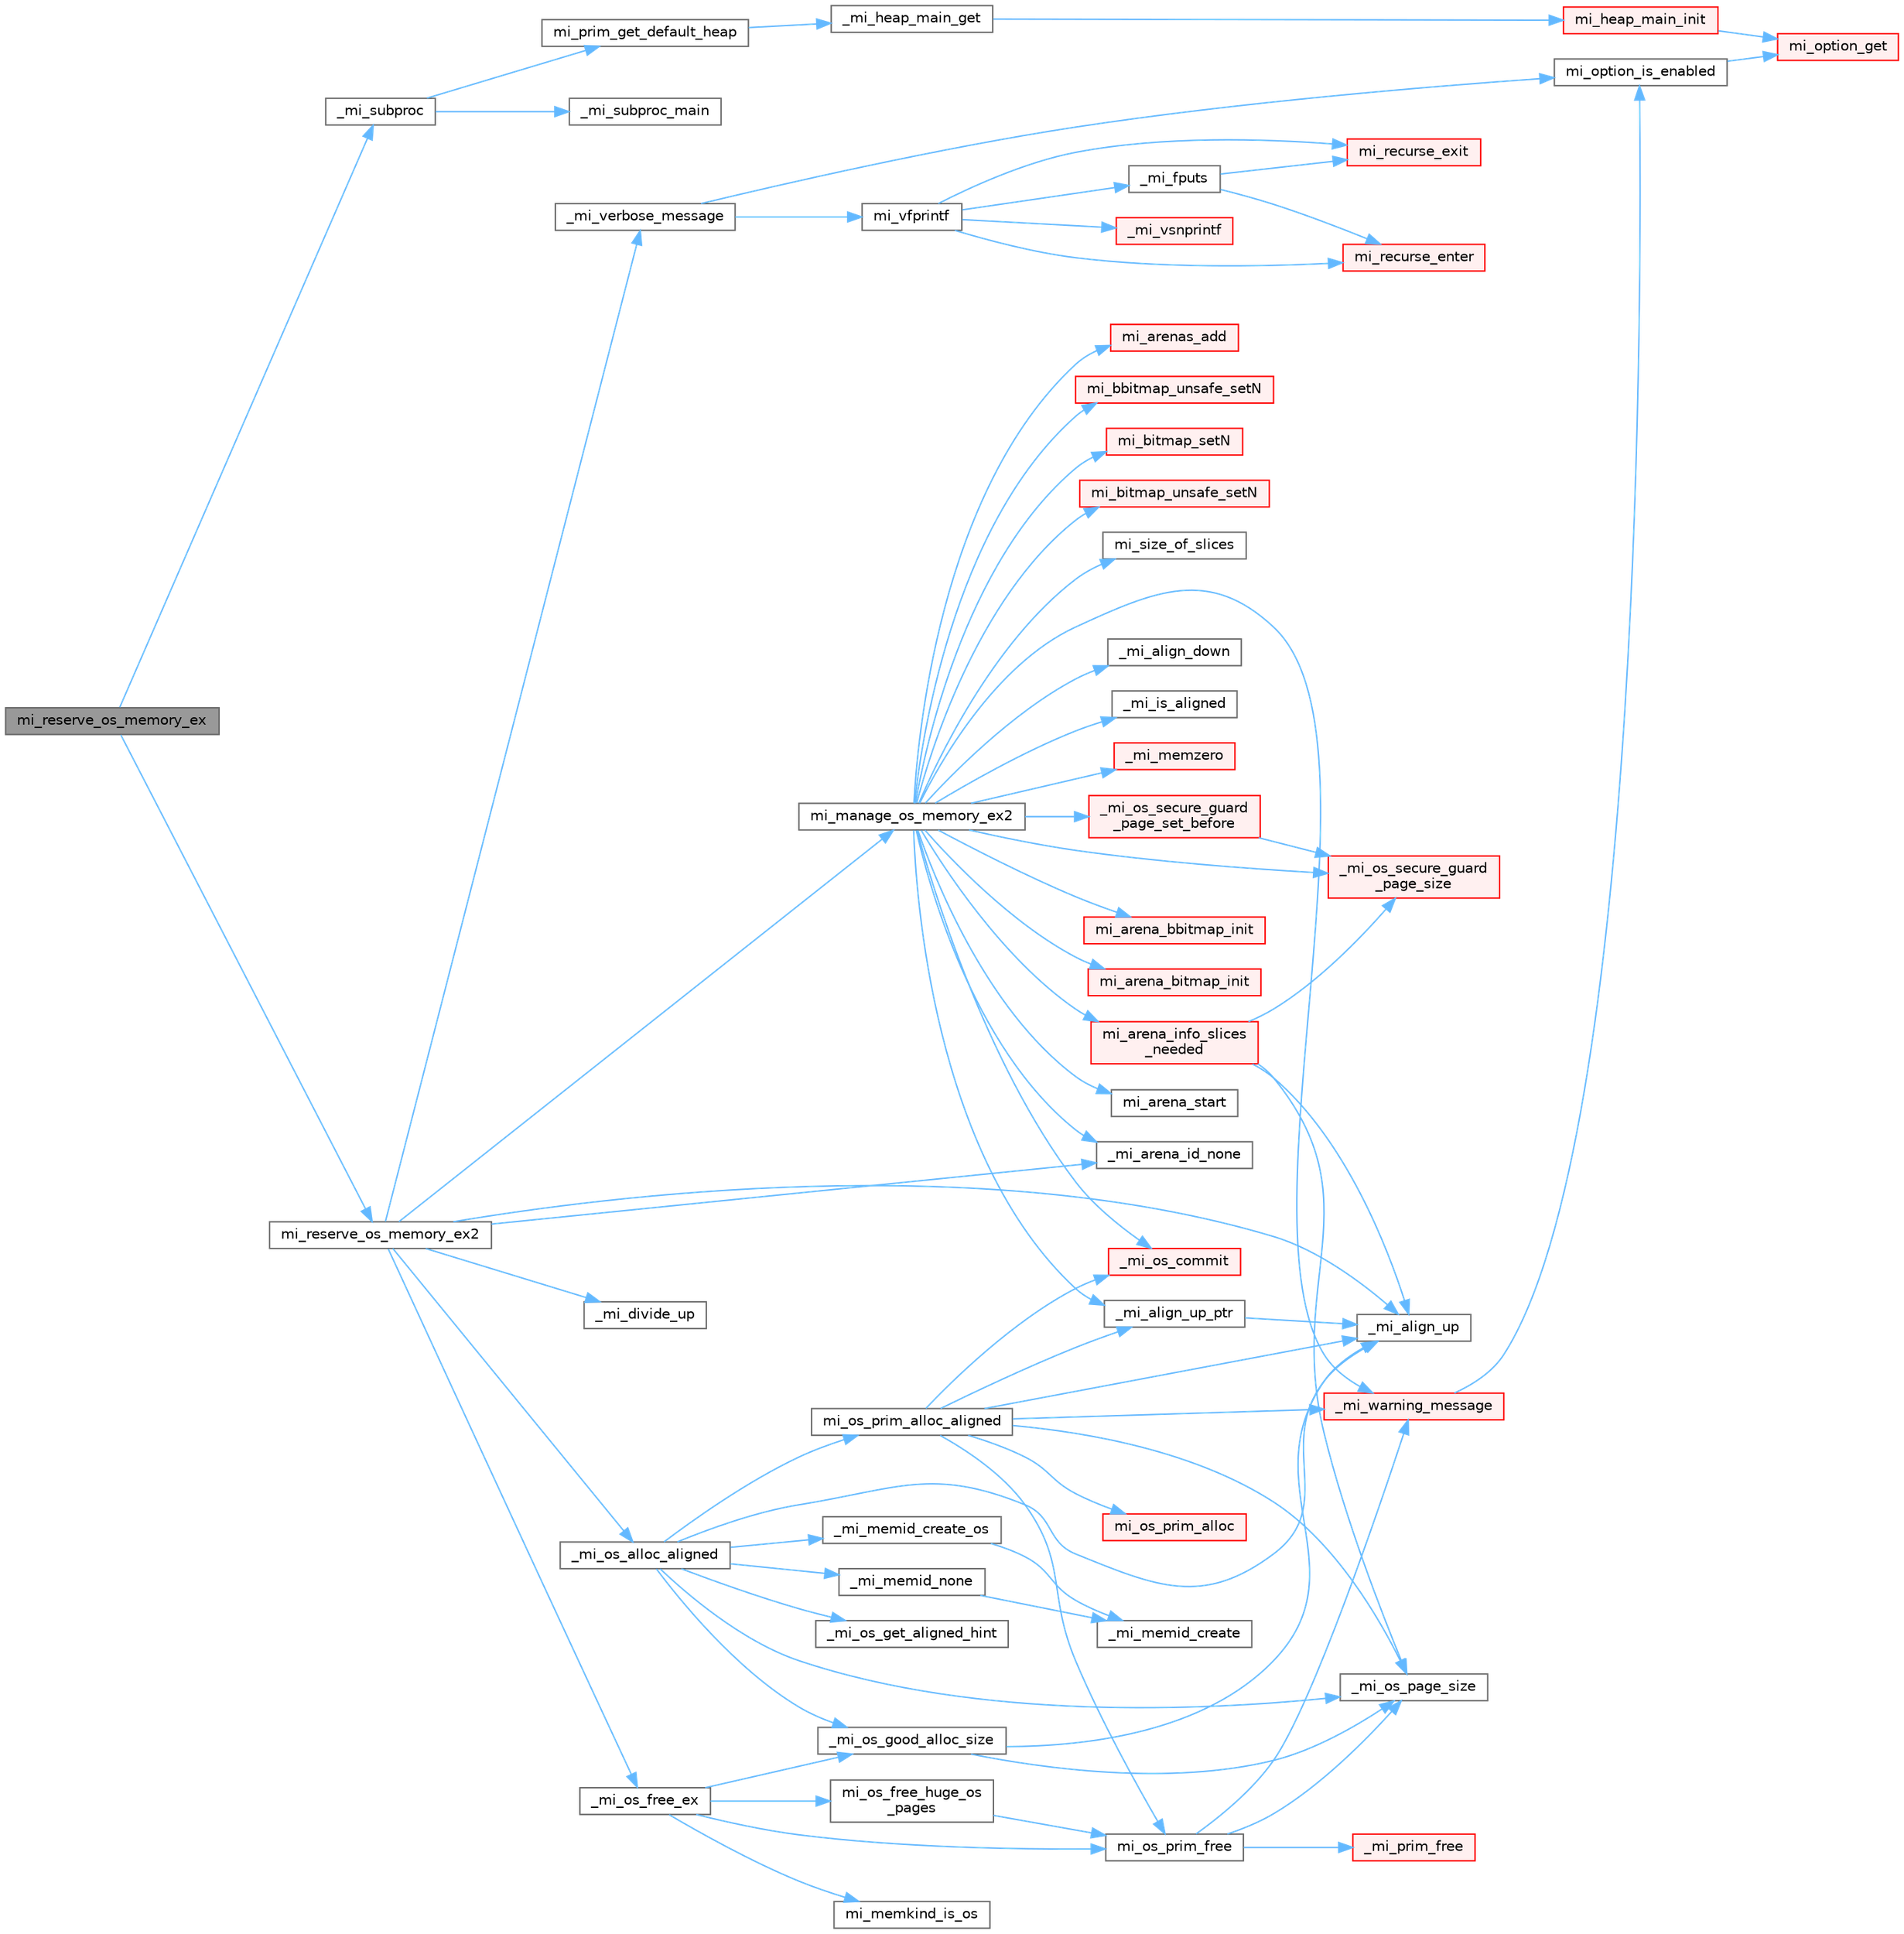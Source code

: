 digraph "mi_reserve_os_memory_ex"
{
 // LATEX_PDF_SIZE
  bgcolor="transparent";
  edge [fontname=Helvetica,fontsize=10,labelfontname=Helvetica,labelfontsize=10];
  node [fontname=Helvetica,fontsize=10,shape=box,height=0.2,width=0.4];
  rankdir="LR";
  Node1 [id="Node000001",label="mi_reserve_os_memory_ex",height=0.2,width=0.4,color="gray40", fillcolor="grey60", style="filled", fontcolor="black",tooltip="Reserve OS memory to be managed in an arena."];
  Node1 -> Node2 [id="edge1_Node000001_Node000002",color="steelblue1",style="solid",tooltip=" "];
  Node2 [id="Node000002",label="_mi_subproc",height=0.2,width=0.4,color="grey40", fillcolor="white", style="filled",URL="$_e_a_s_t_l_2packages_2mimalloc_2src_2init_8c.html#ad7ba0b811f08490a3e64e9a7b3a03486",tooltip=" "];
  Node2 -> Node3 [id="edge2_Node000002_Node000003",color="steelblue1",style="solid",tooltip=" "];
  Node3 [id="Node000003",label="_mi_subproc_main",height=0.2,width=0.4,color="grey40", fillcolor="white", style="filled",URL="$_e_a_s_t_l_2packages_2mimalloc_2src_2init_8c.html#ab41c4f33f8195e6f62d943dc4d0a8d8a",tooltip=" "];
  Node2 -> Node4 [id="edge3_Node000002_Node000004",color="steelblue1",style="solid",tooltip=" "];
  Node4 [id="Node000004",label="mi_prim_get_default_heap",height=0.2,width=0.4,color="grey40", fillcolor="white", style="filled",URL="$prim_8h.html#a986e62564728229db3ccecbd6e97fd98",tooltip=" "];
  Node4 -> Node5 [id="edge4_Node000004_Node000005",color="steelblue1",style="solid",tooltip=" "];
  Node5 [id="Node000005",label="_mi_heap_main_get",height=0.2,width=0.4,color="grey40", fillcolor="white", style="filled",URL="$_e_a_s_t_l_2packages_2mimalloc_2src_2init_8c.html#a1feeb4148fb048caf23361152895a55c",tooltip=" "];
  Node5 -> Node6 [id="edge5_Node000005_Node000006",color="steelblue1",style="solid",tooltip=" "];
  Node6 [id="Node000006",label="mi_heap_main_init",height=0.2,width=0.4,color="red", fillcolor="#FFF0F0", style="filled",URL="$_e_a_s_t_l_2packages_2mimalloc_2src_2init_8c.html#a5d8b12ae7942ecf3eb4e8ffd313a263a",tooltip=" "];
  Node6 -> Node23 [id="edge6_Node000006_Node000023",color="steelblue1",style="solid",tooltip=" "];
  Node23 [id="Node000023",label="mi_option_get",height=0.2,width=0.4,color="red", fillcolor="#FFF0F0", style="filled",URL="$group__options.html#ga7e8af195cc81d3fa64ccf2662caa565a",tooltip=" "];
  Node1 -> Node68 [id="edge7_Node000001_Node000068",color="steelblue1",style="solid",tooltip=" "];
  Node68 [id="Node000068",label="mi_reserve_os_memory_ex2",height=0.2,width=0.4,color="grey40", fillcolor="white", style="filled",URL="$arena_8c.html#a6ed62ef4f6919a09b80aab57d79e4304",tooltip=" "];
  Node68 -> Node69 [id="edge8_Node000068_Node000069",color="steelblue1",style="solid",tooltip=" "];
  Node69 [id="Node000069",label="_mi_align_up",height=0.2,width=0.4,color="grey40", fillcolor="white", style="filled",URL="$_e_a_s_t_l_2packages_2mimalloc_2include_2mimalloc_2internal_8h.html#a7f35944d44d8a16365072023dd19e0da",tooltip=" "];
  Node68 -> Node70 [id="edge9_Node000068_Node000070",color="steelblue1",style="solid",tooltip=" "];
  Node70 [id="Node000070",label="_mi_arena_id_none",height=0.2,width=0.4,color="grey40", fillcolor="white", style="filled",URL="$arena_8c.html#a3f182e53b3afc059fe50cb4ad6756dc1",tooltip=" "];
  Node68 -> Node71 [id="edge10_Node000068_Node000071",color="steelblue1",style="solid",tooltip=" "];
  Node71 [id="Node000071",label="_mi_divide_up",height=0.2,width=0.4,color="grey40", fillcolor="white", style="filled",URL="$_e_a_s_t_l_2packages_2mimalloc_2include_2mimalloc_2internal_8h.html#a693e5b64e9a4644c716974dda2395edc",tooltip=" "];
  Node68 -> Node72 [id="edge11_Node000068_Node000072",color="steelblue1",style="solid",tooltip=" "];
  Node72 [id="Node000072",label="_mi_os_alloc_aligned",height=0.2,width=0.4,color="grey40", fillcolor="white", style="filled",URL="$os_8c.html#afce7c8636aa29141d98edb847cd6f859",tooltip=" "];
  Node72 -> Node69 [id="edge12_Node000072_Node000069",color="steelblue1",style="solid",tooltip=" "];
  Node72 -> Node73 [id="edge13_Node000072_Node000073",color="steelblue1",style="solid",tooltip=" "];
  Node73 [id="Node000073",label="_mi_memid_create_os",height=0.2,width=0.4,color="grey40", fillcolor="white", style="filled",URL="$_e_a_s_t_l_2packages_2mimalloc_2include_2mimalloc_2internal_8h.html#a09383ef9229fc236d59aadf1acc9268c",tooltip=" "];
  Node73 -> Node65 [id="edge14_Node000073_Node000065",color="steelblue1",style="solid",tooltip=" "];
  Node65 [id="Node000065",label="_mi_memid_create",height=0.2,width=0.4,color="grey40", fillcolor="white", style="filled",URL="$_e_a_s_t_l_2packages_2mimalloc_2include_2mimalloc_2internal_8h.html#a666352100ead3b22c4cd8ac803b1b1f8",tooltip=" "];
  Node72 -> Node74 [id="edge15_Node000072_Node000074",color="steelblue1",style="solid",tooltip=" "];
  Node74 [id="Node000074",label="_mi_memid_none",height=0.2,width=0.4,color="grey40", fillcolor="white", style="filled",URL="$_e_a_s_t_l_2packages_2mimalloc_2include_2mimalloc_2internal_8h.html#a130091d8591ac82c587dace216eca4d2",tooltip=" "];
  Node74 -> Node65 [id="edge16_Node000074_Node000065",color="steelblue1",style="solid",tooltip=" "];
  Node72 -> Node75 [id="edge17_Node000072_Node000075",color="steelblue1",style="solid",tooltip=" "];
  Node75 [id="Node000075",label="_mi_os_get_aligned_hint",height=0.2,width=0.4,color="grey40", fillcolor="white", style="filled",URL="$os_8c.html#a91db0c766bc3be65860971d827244f70",tooltip=" "];
  Node72 -> Node76 [id="edge18_Node000072_Node000076",color="steelblue1",style="solid",tooltip=" "];
  Node76 [id="Node000076",label="_mi_os_good_alloc_size",height=0.2,width=0.4,color="grey40", fillcolor="white", style="filled",URL="$os_8c.html#aa30b56bf7b30da1c4f35323cfccce4f1",tooltip=" "];
  Node76 -> Node69 [id="edge19_Node000076_Node000069",color="steelblue1",style="solid",tooltip=" "];
  Node76 -> Node77 [id="edge20_Node000076_Node000077",color="steelblue1",style="solid",tooltip=" "];
  Node77 [id="Node000077",label="_mi_os_page_size",height=0.2,width=0.4,color="grey40", fillcolor="white", style="filled",URL="$os_8c.html#a723e4c95209d4c6282b53317473e83d5",tooltip=" "];
  Node72 -> Node77 [id="edge21_Node000072_Node000077",color="steelblue1",style="solid",tooltip=" "];
  Node72 -> Node78 [id="edge22_Node000072_Node000078",color="steelblue1",style="solid",tooltip=" "];
  Node78 [id="Node000078",label="mi_os_prim_alloc_aligned",height=0.2,width=0.4,color="grey40", fillcolor="white", style="filled",URL="$os_8c.html#a661fb4f8ebc2ec073a2652b6eb21698b",tooltip=" "];
  Node78 -> Node69 [id="edge23_Node000078_Node000069",color="steelblue1",style="solid",tooltip=" "];
  Node78 -> Node79 [id="edge24_Node000078_Node000079",color="steelblue1",style="solid",tooltip=" "];
  Node79 [id="Node000079",label="_mi_align_up_ptr",height=0.2,width=0.4,color="grey40", fillcolor="white", style="filled",URL="$_e_a_s_t_l_2packages_2mimalloc_2include_2mimalloc_2internal_8h.html#ac76001cb6de6586632eb7fb6c1795a77",tooltip=" "];
  Node79 -> Node69 [id="edge25_Node000079_Node000069",color="steelblue1",style="solid",tooltip=" "];
  Node78 -> Node80 [id="edge26_Node000078_Node000080",color="steelblue1",style="solid",tooltip=" "];
  Node80 [id="Node000080",label="_mi_os_commit",height=0.2,width=0.4,color="red", fillcolor="#FFF0F0", style="filled",URL="$os_8c.html#acef931ae1be3c3ddb6ee125a8267a84e",tooltip=" "];
  Node78 -> Node77 [id="edge27_Node000078_Node000077",color="steelblue1",style="solid",tooltip=" "];
  Node78 -> Node21 [id="edge28_Node000078_Node000021",color="steelblue1",style="solid",tooltip=" "];
  Node21 [id="Node000021",label="_mi_warning_message",height=0.2,width=0.4,color="red", fillcolor="#FFF0F0", style="filled",URL="$options_8c.html#ac253cac2ca24fb63be7f4937ac620dc4",tooltip=" "];
  Node21 -> Node22 [id="edge29_Node000021_Node000022",color="steelblue1",style="solid",tooltip=" "];
  Node22 [id="Node000022",label="mi_option_is_enabled",height=0.2,width=0.4,color="grey40", fillcolor="white", style="filled",URL="$group__options.html#ga459ad98f18b3fc9275474807fe0ca188",tooltip=" "];
  Node22 -> Node23 [id="edge30_Node000022_Node000023",color="steelblue1",style="solid",tooltip=" "];
  Node78 -> Node88 [id="edge31_Node000078_Node000088",color="steelblue1",style="solid",tooltip=" "];
  Node88 [id="Node000088",label="mi_os_prim_alloc",height=0.2,width=0.4,color="red", fillcolor="#FFF0F0", style="filled",URL="$os_8c.html#ac50f6ac4cacc85db44bcdfbe89f941b8",tooltip=" "];
  Node78 -> Node113 [id="edge32_Node000078_Node000113",color="steelblue1",style="solid",tooltip=" "];
  Node113 [id="Node000113",label="mi_os_prim_free",height=0.2,width=0.4,color="grey40", fillcolor="white", style="filled",URL="$os_8c.html#a52be3cf3bbf0a792b75a16e6d8c54a6e",tooltip=" "];
  Node113 -> Node77 [id="edge33_Node000113_Node000077",color="steelblue1",style="solid",tooltip=" "];
  Node113 -> Node114 [id="edge34_Node000113_Node000114",color="steelblue1",style="solid",tooltip=" "];
  Node114 [id="Node000114",label="_mi_prim_free",height=0.2,width=0.4,color="red", fillcolor="#FFF0F0", style="filled",URL="$windows_2prim_8c.html#a709e08e93548cbede90a196d306ab4f9",tooltip=" "];
  Node113 -> Node21 [id="edge35_Node000113_Node000021",color="steelblue1",style="solid",tooltip=" "];
  Node68 -> Node116 [id="edge36_Node000068_Node000116",color="steelblue1",style="solid",tooltip=" "];
  Node116 [id="Node000116",label="_mi_os_free_ex",height=0.2,width=0.4,color="grey40", fillcolor="white", style="filled",URL="$os_8c.html#aeadf7a5475ecac072880a4c415d85c75",tooltip=" "];
  Node116 -> Node76 [id="edge37_Node000116_Node000076",color="steelblue1",style="solid",tooltip=" "];
  Node116 -> Node117 [id="edge38_Node000116_Node000117",color="steelblue1",style="solid",tooltip=" "];
  Node117 [id="Node000117",label="mi_memkind_is_os",height=0.2,width=0.4,color="grey40", fillcolor="white", style="filled",URL="$types_8h.html#a7b53315c793e6a0934fb369cfb0dc388",tooltip=" "];
  Node116 -> Node118 [id="edge39_Node000116_Node000118",color="steelblue1",style="solid",tooltip=" "];
  Node118 [id="Node000118",label="mi_os_free_huge_os\l_pages",height=0.2,width=0.4,color="grey40", fillcolor="white", style="filled",URL="$os_8c.html#aa0a58080699361b65ccbf1a97f99edee",tooltip=" "];
  Node118 -> Node113 [id="edge40_Node000118_Node000113",color="steelblue1",style="solid",tooltip=" "];
  Node116 -> Node113 [id="edge41_Node000116_Node000113",color="steelblue1",style="solid",tooltip=" "];
  Node68 -> Node112 [id="edge42_Node000068_Node000112",color="steelblue1",style="solid",tooltip=" "];
  Node112 [id="Node000112",label="_mi_verbose_message",height=0.2,width=0.4,color="grey40", fillcolor="white", style="filled",URL="$options_8c.html#ab9890036c5acb25eacd13bec3a6b0c68",tooltip=" "];
  Node112 -> Node22 [id="edge43_Node000112_Node000022",color="steelblue1",style="solid",tooltip=" "];
  Node112 -> Node51 [id="edge44_Node000112_Node000051",color="steelblue1",style="solid",tooltip=" "];
  Node51 [id="Node000051",label="mi_vfprintf",height=0.2,width=0.4,color="grey40", fillcolor="white", style="filled",URL="$options_8c.html#a1f31f62f178fb5309451aa44c8d25327",tooltip=" "];
  Node51 -> Node52 [id="edge45_Node000051_Node000052",color="steelblue1",style="solid",tooltip=" "];
  Node52 [id="Node000052",label="_mi_fputs",height=0.2,width=0.4,color="grey40", fillcolor="white", style="filled",URL="$options_8c.html#a74eecad8676654f59f427a84ccc5c19d",tooltip=" "];
  Node52 -> Node53 [id="edge46_Node000052_Node000053",color="steelblue1",style="solid",tooltip=" "];
  Node53 [id="Node000053",label="mi_recurse_enter",height=0.2,width=0.4,color="red", fillcolor="#FFF0F0", style="filled",URL="$options_8c.html#a1fdb7bd3b10624ddeabe0988c52a1285",tooltip=" "];
  Node52 -> Node54 [id="edge47_Node000052_Node000054",color="steelblue1",style="solid",tooltip=" "];
  Node54 [id="Node000054",label="mi_recurse_exit",height=0.2,width=0.4,color="red", fillcolor="#FFF0F0", style="filled",URL="$options_8c.html#ae9c4fbdaa6fedca31b9c25dcb78112ae",tooltip=" "];
  Node51 -> Node45 [id="edge48_Node000051_Node000045",color="steelblue1",style="solid",tooltip=" "];
  Node45 [id="Node000045",label="_mi_vsnprintf",height=0.2,width=0.4,color="red", fillcolor="#FFF0F0", style="filled",URL="$libc_8c.html#a8991188606f00dc8665aa14d8e7dab83",tooltip=" "];
  Node51 -> Node53 [id="edge49_Node000051_Node000053",color="steelblue1",style="solid",tooltip=" "];
  Node51 -> Node54 [id="edge50_Node000051_Node000054",color="steelblue1",style="solid",tooltip=" "];
  Node68 -> Node119 [id="edge51_Node000068_Node000119",color="steelblue1",style="solid",tooltip=" "];
  Node119 [id="Node000119",label="mi_manage_os_memory_ex2",height=0.2,width=0.4,color="grey40", fillcolor="white", style="filled",URL="$arena_8c.html#abe500bfc5b4b2c0c88ca14c9ba443fca",tooltip=" "];
  Node119 -> Node87 [id="edge52_Node000119_Node000087",color="steelblue1",style="solid",tooltip=" "];
  Node87 [id="Node000087",label="_mi_align_down",height=0.2,width=0.4,color="grey40", fillcolor="white", style="filled",URL="$_e_a_s_t_l_2packages_2mimalloc_2include_2mimalloc_2internal_8h.html#ae0f2f8d6ceafe97eed3962f752cb9975",tooltip=" "];
  Node119 -> Node79 [id="edge53_Node000119_Node000079",color="steelblue1",style="solid",tooltip=" "];
  Node119 -> Node70 [id="edge54_Node000119_Node000070",color="steelblue1",style="solid",tooltip=" "];
  Node119 -> Node102 [id="edge55_Node000119_Node000102",color="steelblue1",style="solid",tooltip=" "];
  Node102 [id="Node000102",label="_mi_is_aligned",height=0.2,width=0.4,color="grey40", fillcolor="white", style="filled",URL="$_e_a_s_t_l_2packages_2mimalloc_2include_2mimalloc_2internal_8h.html#ad446ae4d82cbdbd78dfbe46fa2330555",tooltip=" "];
  Node119 -> Node57 [id="edge56_Node000119_Node000057",color="steelblue1",style="solid",tooltip=" "];
  Node57 [id="Node000057",label="_mi_memzero",height=0.2,width=0.4,color="red", fillcolor="#FFF0F0", style="filled",URL="$_e_a_s_t_l_2packages_2mimalloc_2include_2mimalloc_2internal_8h.html#a621a19b2339e1a1d23f8bc1a96eb3b54",tooltip=" "];
  Node119 -> Node80 [id="edge57_Node000119_Node000080",color="steelblue1",style="solid",tooltip=" "];
  Node119 -> Node120 [id="edge58_Node000119_Node000120",color="steelblue1",style="solid",tooltip=" "];
  Node120 [id="Node000120",label="_mi_os_secure_guard\l_page_set_before",height=0.2,width=0.4,color="red", fillcolor="#FFF0F0", style="filled",URL="$os_8c.html#aac8deca2b283afa161d538be5b073e23",tooltip=" "];
  Node120 -> Node128 [id="edge59_Node000120_Node000128",color="steelblue1",style="solid",tooltip=" "];
  Node128 [id="Node000128",label="_mi_os_secure_guard\l_page_size",height=0.2,width=0.4,color="red", fillcolor="#FFF0F0", style="filled",URL="$os_8c.html#a2daf38bcf9e1a42db5038d237354fbe2",tooltip=" "];
  Node119 -> Node128 [id="edge60_Node000119_Node000128",color="steelblue1",style="solid",tooltip=" "];
  Node119 -> Node21 [id="edge61_Node000119_Node000021",color="steelblue1",style="solid",tooltip=" "];
  Node119 -> Node130 [id="edge62_Node000119_Node000130",color="steelblue1",style="solid",tooltip=" "];
  Node130 [id="Node000130",label="mi_arena_bbitmap_init",height=0.2,width=0.4,color="red", fillcolor="#FFF0F0", style="filled",URL="$arena_8c.html#a4f21e29d9ba749305335931407f06a9b",tooltip=" "];
  Node119 -> Node135 [id="edge63_Node000119_Node000135",color="steelblue1",style="solid",tooltip=" "];
  Node135 [id="Node000135",label="mi_arena_bitmap_init",height=0.2,width=0.4,color="red", fillcolor="#FFF0F0", style="filled",URL="$arena_8c.html#a13b4f9a7a5bfbbd55e29b5c4edf49ada",tooltip=" "];
  Node119 -> Node138 [id="edge64_Node000119_Node000138",color="steelblue1",style="solid",tooltip=" "];
  Node138 [id="Node000138",label="mi_arena_info_slices\l_needed",height=0.2,width=0.4,color="red", fillcolor="#FFF0F0", style="filled",URL="$arena_8c.html#aa24a6fd5087dd6cb501769f734b28379",tooltip=" "];
  Node138 -> Node69 [id="edge65_Node000138_Node000069",color="steelblue1",style="solid",tooltip=" "];
  Node138 -> Node77 [id="edge66_Node000138_Node000077",color="steelblue1",style="solid",tooltip=" "];
  Node138 -> Node128 [id="edge67_Node000138_Node000128",color="steelblue1",style="solid",tooltip=" "];
  Node119 -> Node140 [id="edge68_Node000119_Node000140",color="steelblue1",style="solid",tooltip=" "];
  Node140 [id="Node000140",label="mi_arena_start",height=0.2,width=0.4,color="grey40", fillcolor="white", style="filled",URL="$arena_8c.html#a8aa073deb4be73d4bbc7b27864c55cd4",tooltip=" "];
  Node119 -> Node141 [id="edge69_Node000119_Node000141",color="steelblue1",style="solid",tooltip=" "];
  Node141 [id="Node000141",label="mi_arenas_add",height=0.2,width=0.4,color="red", fillcolor="#FFF0F0", style="filled",URL="$arena_8c.html#a9f408e7daa5afe468f73c26aee9e2648",tooltip=" "];
  Node119 -> Node144 [id="edge70_Node000119_Node000144",color="steelblue1",style="solid",tooltip=" "];
  Node144 [id="Node000144",label="mi_bbitmap_unsafe_setN",height=0.2,width=0.4,color="red", fillcolor="#FFF0F0", style="filled",URL="$bitmap_8c.html#a370a9392dc0bbcf78d5ff77ca2a9e15b",tooltip=" "];
  Node119 -> Node163 [id="edge71_Node000119_Node000163",color="steelblue1",style="solid",tooltip=" "];
  Node163 [id="Node000163",label="mi_bitmap_setN",height=0.2,width=0.4,color="red", fillcolor="#FFF0F0", style="filled",URL="$bitmap_8c.html#a8b50ea67e216213718b39a8bdc71c089",tooltip=" "];
  Node119 -> Node166 [id="edge72_Node000119_Node000166",color="steelblue1",style="solid",tooltip=" "];
  Node166 [id="Node000166",label="mi_bitmap_unsafe_setN",height=0.2,width=0.4,color="red", fillcolor="#FFF0F0", style="filled",URL="$bitmap_8c.html#a563a4de12743448216d8b9763ce0fcbf",tooltip=" "];
  Node119 -> Node168 [id="edge73_Node000119_Node000168",color="steelblue1",style="solid",tooltip=" "];
  Node168 [id="Node000168",label="mi_size_of_slices",height=0.2,width=0.4,color="grey40", fillcolor="white", style="filled",URL="$_e_a_s_t_l_2packages_2mimalloc_2include_2mimalloc_2internal_8h.html#ae8e31ea92ee1ee2f1a93ea87d0184436",tooltip=" "];
}

